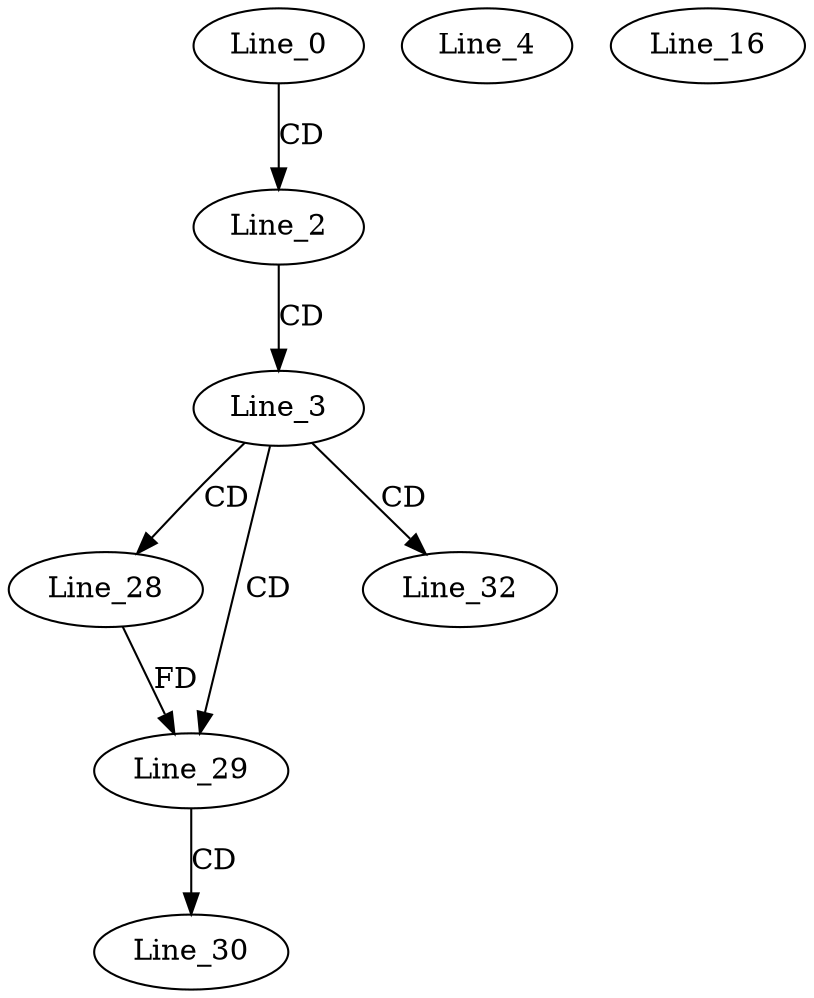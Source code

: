 digraph G {
  Line_0;
  Line_2;
  Line_3;
  Line_4;
  Line_16;
  Line_28;
  Line_29;
  Line_29;
  Line_30;
  Line_32;
  Line_32;
  Line_0 -> Line_2 [ label="CD" ];
  Line_2 -> Line_3 [ label="CD" ];
  Line_3 -> Line_28 [ label="CD" ];
  Line_3 -> Line_29 [ label="CD" ];
  Line_28 -> Line_29 [ label="FD" ];
  Line_29 -> Line_30 [ label="CD" ];
  Line_3 -> Line_32 [ label="CD" ];
}

